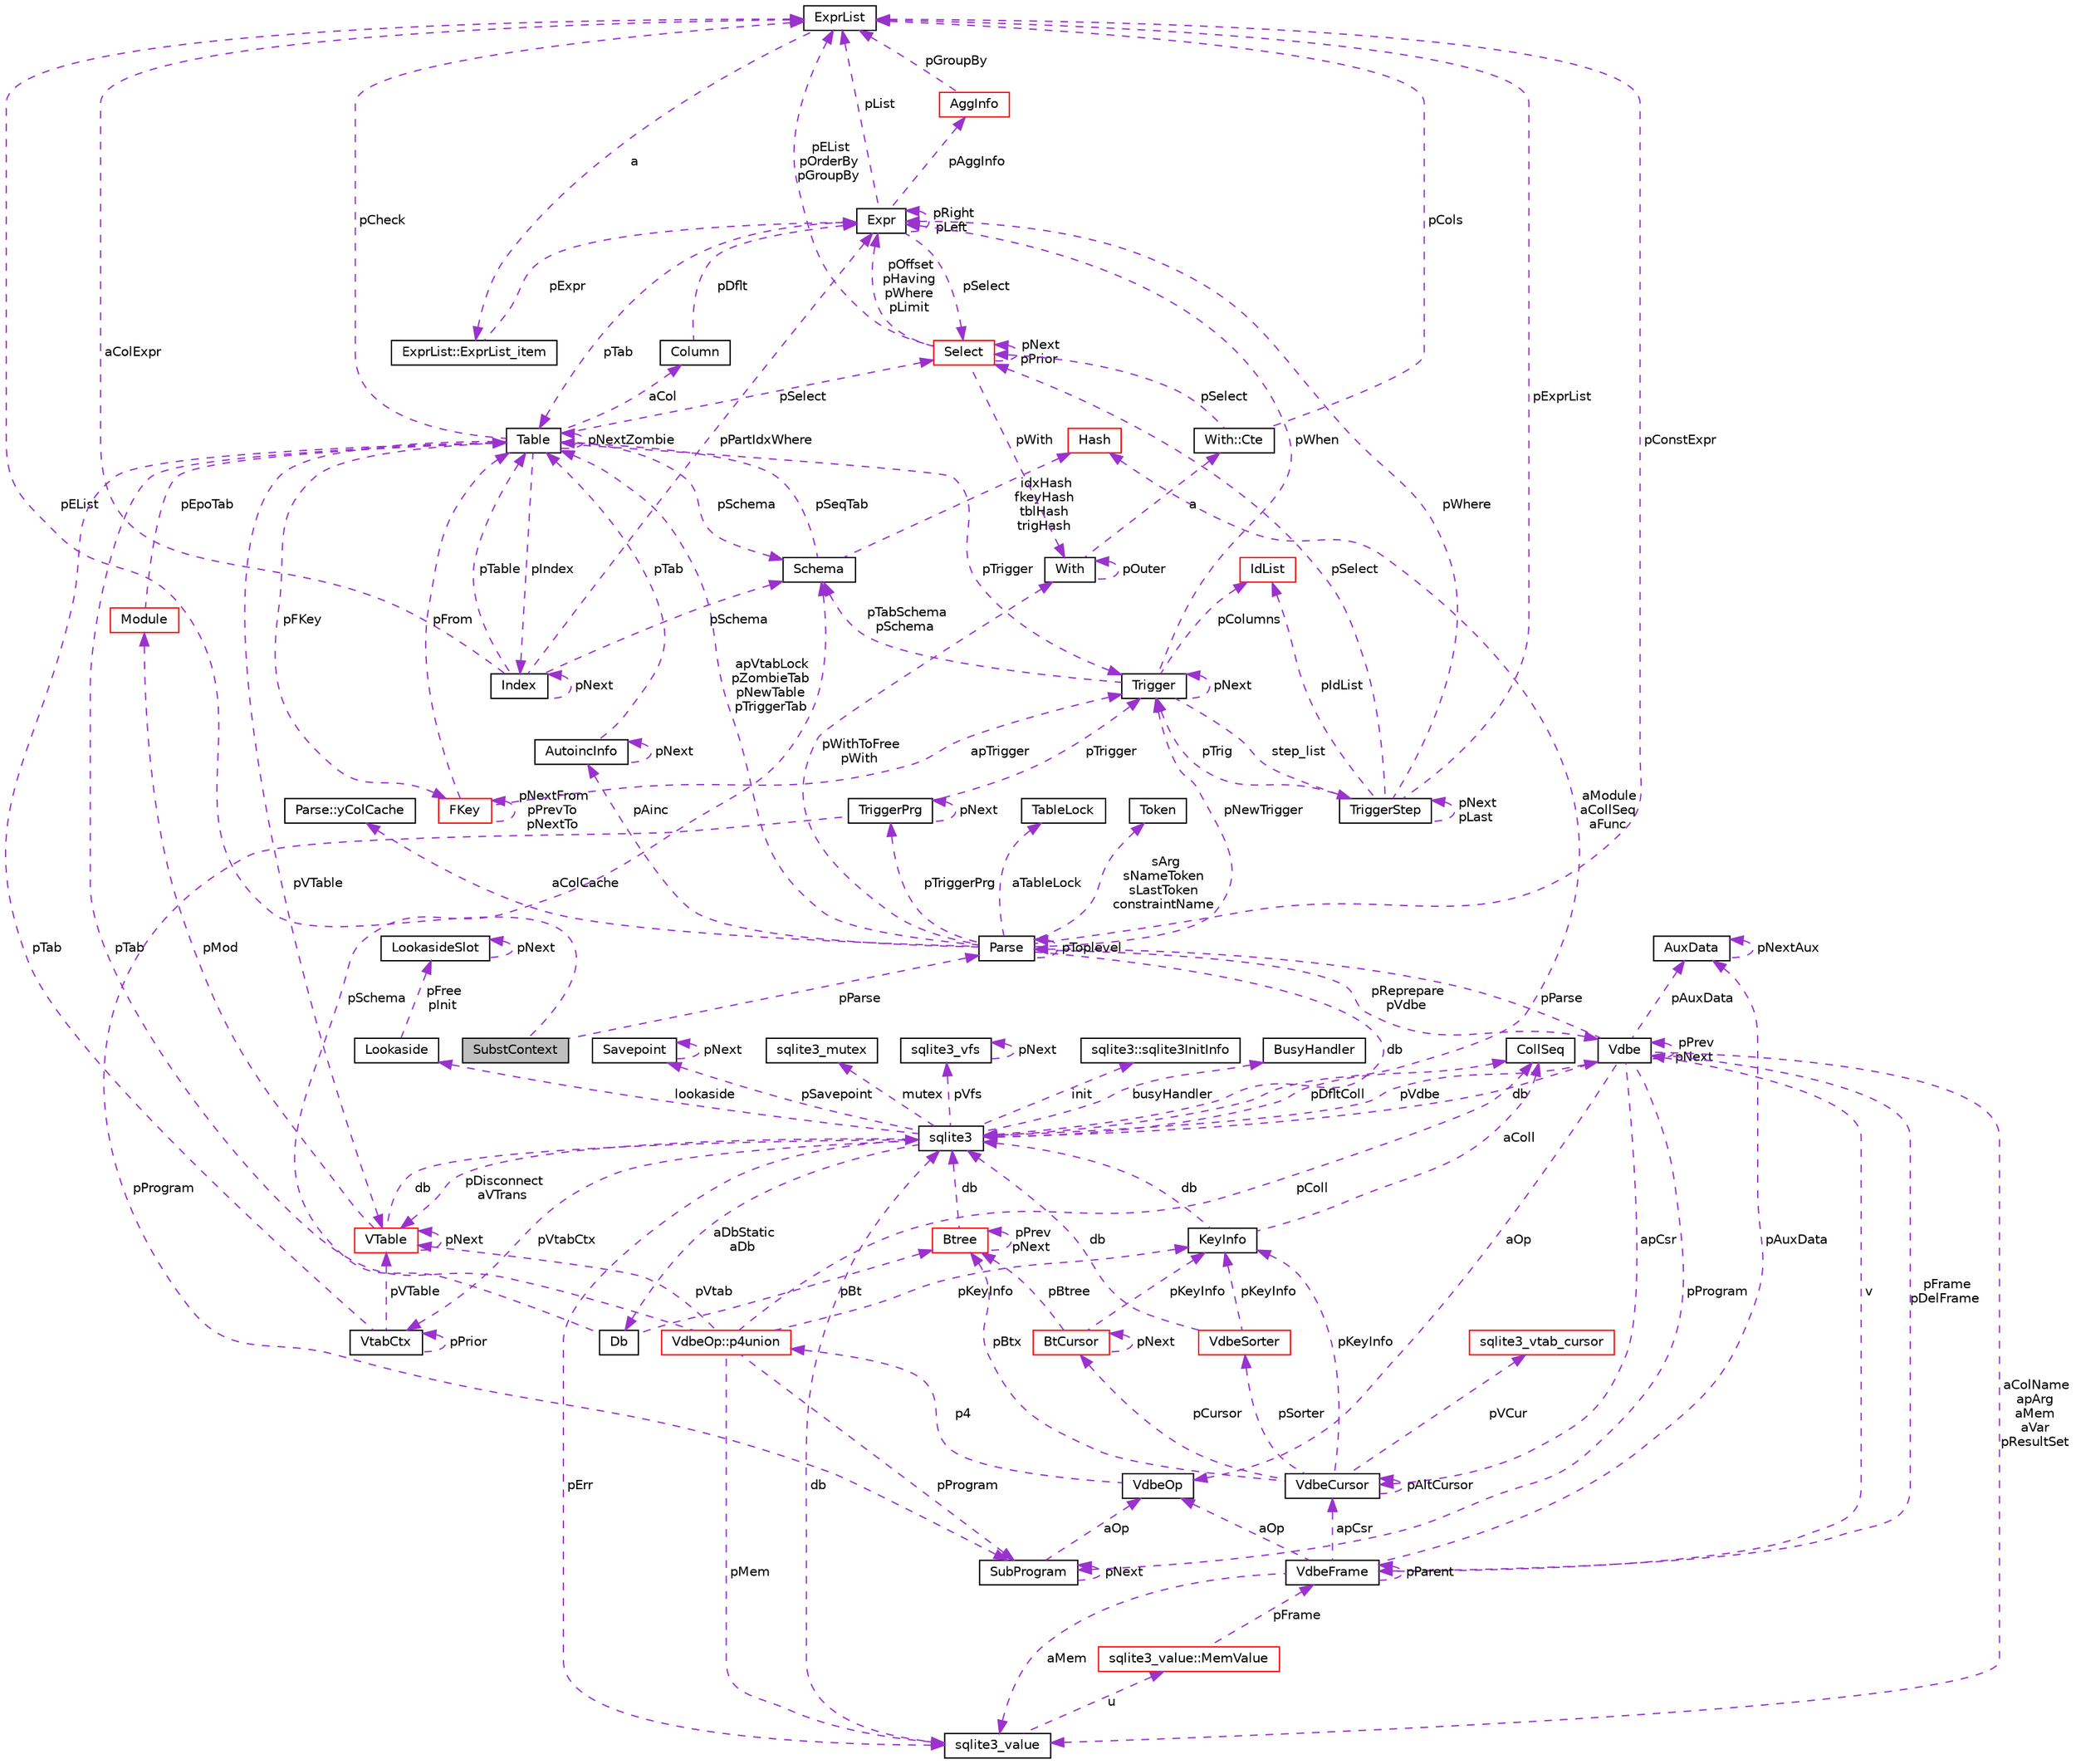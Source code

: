 digraph "SubstContext"
{
  edge [fontname="Helvetica",fontsize="10",labelfontname="Helvetica",labelfontsize="10"];
  node [fontname="Helvetica",fontsize="10",shape=record];
  Node1 [label="SubstContext",height=0.2,width=0.4,color="black", fillcolor="grey75", style="filled", fontcolor="black"];
  Node2 -> Node1 [dir="back",color="darkorchid3",fontsize="10",style="dashed",label=" pEList" ,fontname="Helvetica"];
  Node2 [label="ExprList",height=0.2,width=0.4,color="black", fillcolor="white", style="filled",URL="$structExprList.html"];
  Node3 -> Node2 [dir="back",color="darkorchid3",fontsize="10",style="dashed",label=" a" ,fontname="Helvetica"];
  Node3 [label="ExprList::ExprList_item",height=0.2,width=0.4,color="black", fillcolor="white", style="filled",URL="$structExprList_1_1ExprList__item.html"];
  Node4 -> Node3 [dir="back",color="darkorchid3",fontsize="10",style="dashed",label=" pExpr" ,fontname="Helvetica"];
  Node4 [label="Expr",height=0.2,width=0.4,color="black", fillcolor="white", style="filled",URL="$structExpr.html"];
  Node5 -> Node4 [dir="back",color="darkorchid3",fontsize="10",style="dashed",label=" pAggInfo" ,fontname="Helvetica"];
  Node5 [label="AggInfo",height=0.2,width=0.4,color="red", fillcolor="white", style="filled",URL="$structAggInfo.html"];
  Node2 -> Node5 [dir="back",color="darkorchid3",fontsize="10",style="dashed",label=" pGroupBy" ,fontname="Helvetica"];
  Node4 -> Node4 [dir="back",color="darkorchid3",fontsize="10",style="dashed",label=" pRight\npLeft" ,fontname="Helvetica"];
  Node6 -> Node4 [dir="back",color="darkorchid3",fontsize="10",style="dashed",label=" pTab" ,fontname="Helvetica"];
  Node6 [label="Table",height=0.2,width=0.4,color="black", fillcolor="white", style="filled",URL="$structTable.html"];
  Node7 -> Node6 [dir="back",color="darkorchid3",fontsize="10",style="dashed",label=" pSchema" ,fontname="Helvetica"];
  Node7 [label="Schema",height=0.2,width=0.4,color="black", fillcolor="white", style="filled",URL="$structSchema.html"];
  Node6 -> Node7 [dir="back",color="darkorchid3",fontsize="10",style="dashed",label=" pSeqTab" ,fontname="Helvetica"];
  Node8 -> Node7 [dir="back",color="darkorchid3",fontsize="10",style="dashed",label=" idxHash\nfkeyHash\ntblHash\ntrigHash" ,fontname="Helvetica"];
  Node8 [label="Hash",height=0.2,width=0.4,color="red", fillcolor="white", style="filled",URL="$structHash.html"];
  Node9 -> Node6 [dir="back",color="darkorchid3",fontsize="10",style="dashed",label=" aCol" ,fontname="Helvetica"];
  Node9 [label="Column",height=0.2,width=0.4,color="black", fillcolor="white", style="filled",URL="$structColumn.html"];
  Node4 -> Node9 [dir="back",color="darkorchid3",fontsize="10",style="dashed",label=" pDflt" ,fontname="Helvetica"];
  Node10 -> Node6 [dir="back",color="darkorchid3",fontsize="10",style="dashed",label=" pFKey" ,fontname="Helvetica"];
  Node10 [label="FKey",height=0.2,width=0.4,color="red", fillcolor="white", style="filled",URL="$structFKey.html"];
  Node10 -> Node10 [dir="back",color="darkorchid3",fontsize="10",style="dashed",label=" pNextFrom\npPrevTo\npNextTo" ,fontname="Helvetica"];
  Node6 -> Node10 [dir="back",color="darkorchid3",fontsize="10",style="dashed",label=" pFrom" ,fontname="Helvetica"];
  Node11 -> Node10 [dir="back",color="darkorchid3",fontsize="10",style="dashed",label=" apTrigger" ,fontname="Helvetica"];
  Node11 [label="Trigger",height=0.2,width=0.4,color="black", fillcolor="white", style="filled",URL="$structTrigger.html"];
  Node12 -> Node11 [dir="back",color="darkorchid3",fontsize="10",style="dashed",label=" step_list" ,fontname="Helvetica"];
  Node12 [label="TriggerStep",height=0.2,width=0.4,color="black", fillcolor="white", style="filled",URL="$structTriggerStep.html"];
  Node12 -> Node12 [dir="back",color="darkorchid3",fontsize="10",style="dashed",label=" pNext\npLast" ,fontname="Helvetica"];
  Node4 -> Node12 [dir="back",color="darkorchid3",fontsize="10",style="dashed",label=" pWhere" ,fontname="Helvetica"];
  Node13 -> Node12 [dir="back",color="darkorchid3",fontsize="10",style="dashed",label=" pIdList" ,fontname="Helvetica"];
  Node13 [label="IdList",height=0.2,width=0.4,color="red", fillcolor="white", style="filled",URL="$structIdList.html"];
  Node14 -> Node12 [dir="back",color="darkorchid3",fontsize="10",style="dashed",label=" pSelect" ,fontname="Helvetica"];
  Node14 [label="Select",height=0.2,width=0.4,color="red", fillcolor="white", style="filled",URL="$structSelect.html"];
  Node4 -> Node14 [dir="back",color="darkorchid3",fontsize="10",style="dashed",label=" pOffset\npHaving\npWhere\npLimit" ,fontname="Helvetica"];
  Node15 -> Node14 [dir="back",color="darkorchid3",fontsize="10",style="dashed",label=" pWith" ,fontname="Helvetica"];
  Node15 [label="With",height=0.2,width=0.4,color="black", fillcolor="white", style="filled",URL="$structWith.html"];
  Node16 -> Node15 [dir="back",color="darkorchid3",fontsize="10",style="dashed",label=" a" ,fontname="Helvetica"];
  Node16 [label="With::Cte",height=0.2,width=0.4,color="black", fillcolor="white", style="filled",URL="$structWith_1_1Cte.html"];
  Node14 -> Node16 [dir="back",color="darkorchid3",fontsize="10",style="dashed",label=" pSelect" ,fontname="Helvetica"];
  Node2 -> Node16 [dir="back",color="darkorchid3",fontsize="10",style="dashed",label=" pCols" ,fontname="Helvetica"];
  Node15 -> Node15 [dir="back",color="darkorchid3",fontsize="10",style="dashed",label=" pOuter" ,fontname="Helvetica"];
  Node14 -> Node14 [dir="back",color="darkorchid3",fontsize="10",style="dashed",label=" pNext\npPrior" ,fontname="Helvetica"];
  Node2 -> Node14 [dir="back",color="darkorchid3",fontsize="10",style="dashed",label=" pEList\npOrderBy\npGroupBy" ,fontname="Helvetica"];
  Node11 -> Node12 [dir="back",color="darkorchid3",fontsize="10",style="dashed",label=" pTrig" ,fontname="Helvetica"];
  Node2 -> Node12 [dir="back",color="darkorchid3",fontsize="10",style="dashed",label=" pExprList" ,fontname="Helvetica"];
  Node7 -> Node11 [dir="back",color="darkorchid3",fontsize="10",style="dashed",label=" pTabSchema\npSchema" ,fontname="Helvetica"];
  Node4 -> Node11 [dir="back",color="darkorchid3",fontsize="10",style="dashed",label=" pWhen" ,fontname="Helvetica"];
  Node13 -> Node11 [dir="back",color="darkorchid3",fontsize="10",style="dashed",label=" pColumns" ,fontname="Helvetica"];
  Node11 -> Node11 [dir="back",color="darkorchid3",fontsize="10",style="dashed",label=" pNext" ,fontname="Helvetica"];
  Node17 -> Node6 [dir="back",color="darkorchid3",fontsize="10",style="dashed",label=" pVTable" ,fontname="Helvetica"];
  Node17 [label="VTable",height=0.2,width=0.4,color="red", fillcolor="white", style="filled",URL="$structVTable.html"];
  Node18 -> Node17 [dir="back",color="darkorchid3",fontsize="10",style="dashed",label=" db" ,fontname="Helvetica"];
  Node18 [label="sqlite3",height=0.2,width=0.4,color="black", fillcolor="white", style="filled",URL="$structsqlite3.html"];
  Node19 -> Node18 [dir="back",color="darkorchid3",fontsize="10",style="dashed",label=" pVdbe" ,fontname="Helvetica"];
  Node19 [label="Vdbe",height=0.2,width=0.4,color="black", fillcolor="white", style="filled",URL="$structVdbe.html"];
  Node19 -> Node19 [dir="back",color="darkorchid3",fontsize="10",style="dashed",label=" pPrev\npNext" ,fontname="Helvetica"];
  Node18 -> Node19 [dir="back",color="darkorchid3",fontsize="10",style="dashed",label=" db" ,fontname="Helvetica"];
  Node20 -> Node19 [dir="back",color="darkorchid3",fontsize="10",style="dashed",label=" aColName\napArg\naMem\naVar\npResultSet" ,fontname="Helvetica"];
  Node20 [label="sqlite3_value",height=0.2,width=0.4,color="black", fillcolor="white", style="filled",URL="$structsqlite3__value.html"];
  Node18 -> Node20 [dir="back",color="darkorchid3",fontsize="10",style="dashed",label=" db" ,fontname="Helvetica"];
  Node21 -> Node20 [dir="back",color="darkorchid3",fontsize="10",style="dashed",label=" u" ,fontname="Helvetica"];
  Node21 [label="sqlite3_value::MemValue",height=0.2,width=0.4,color="red", fillcolor="white", style="filled",URL="$unionsqlite3__value_1_1MemValue.html"];
  Node22 -> Node21 [dir="back",color="darkorchid3",fontsize="10",style="dashed",label=" pFrame" ,fontname="Helvetica"];
  Node22 [label="VdbeFrame",height=0.2,width=0.4,color="black", fillcolor="white", style="filled",URL="$structVdbeFrame.html"];
  Node19 -> Node22 [dir="back",color="darkorchid3",fontsize="10",style="dashed",label=" v" ,fontname="Helvetica"];
  Node20 -> Node22 [dir="back",color="darkorchid3",fontsize="10",style="dashed",label=" aMem" ,fontname="Helvetica"];
  Node22 -> Node22 [dir="back",color="darkorchid3",fontsize="10",style="dashed",label=" pParent" ,fontname="Helvetica"];
  Node23 -> Node22 [dir="back",color="darkorchid3",fontsize="10",style="dashed",label=" pAuxData" ,fontname="Helvetica"];
  Node23 [label="AuxData",height=0.2,width=0.4,color="black", fillcolor="white", style="filled",URL="$structAuxData.html"];
  Node23 -> Node23 [dir="back",color="darkorchid3",fontsize="10",style="dashed",label=" pNextAux" ,fontname="Helvetica"];
  Node24 -> Node22 [dir="back",color="darkorchid3",fontsize="10",style="dashed",label=" apCsr" ,fontname="Helvetica"];
  Node24 [label="VdbeCursor",height=0.2,width=0.4,color="black", fillcolor="white", style="filled",URL="$structVdbeCursor.html"];
  Node25 -> Node24 [dir="back",color="darkorchid3",fontsize="10",style="dashed",label=" pCursor" ,fontname="Helvetica"];
  Node25 [label="BtCursor",height=0.2,width=0.4,color="red", fillcolor="white", style="filled",URL="$structBtCursor.html"];
  Node25 -> Node25 [dir="back",color="darkorchid3",fontsize="10",style="dashed",label=" pNext" ,fontname="Helvetica"];
  Node26 -> Node25 [dir="back",color="darkorchid3",fontsize="10",style="dashed",label=" pKeyInfo" ,fontname="Helvetica"];
  Node26 [label="KeyInfo",height=0.2,width=0.4,color="black", fillcolor="white", style="filled",URL="$structKeyInfo.html"];
  Node18 -> Node26 [dir="back",color="darkorchid3",fontsize="10",style="dashed",label=" db" ,fontname="Helvetica"];
  Node27 -> Node26 [dir="back",color="darkorchid3",fontsize="10",style="dashed",label=" aColl" ,fontname="Helvetica"];
  Node27 [label="CollSeq",height=0.2,width=0.4,color="black", fillcolor="white", style="filled",URL="$structCollSeq.html"];
  Node28 -> Node25 [dir="back",color="darkorchid3",fontsize="10",style="dashed",label=" pBtree" ,fontname="Helvetica"];
  Node28 [label="Btree",height=0.2,width=0.4,color="red", fillcolor="white", style="filled",URL="$structBtree.html"];
  Node18 -> Node28 [dir="back",color="darkorchid3",fontsize="10",style="dashed",label=" db" ,fontname="Helvetica"];
  Node28 -> Node28 [dir="back",color="darkorchid3",fontsize="10",style="dashed",label=" pPrev\npNext" ,fontname="Helvetica"];
  Node29 -> Node24 [dir="back",color="darkorchid3",fontsize="10",style="dashed",label=" pVCur" ,fontname="Helvetica"];
  Node29 [label="sqlite3_vtab_cursor",height=0.2,width=0.4,color="red", fillcolor="white", style="filled",URL="$structsqlite3__vtab__cursor.html"];
  Node24 -> Node24 [dir="back",color="darkorchid3",fontsize="10",style="dashed",label=" pAltCursor" ,fontname="Helvetica"];
  Node26 -> Node24 [dir="back",color="darkorchid3",fontsize="10",style="dashed",label=" pKeyInfo" ,fontname="Helvetica"];
  Node30 -> Node24 [dir="back",color="darkorchid3",fontsize="10",style="dashed",label=" pSorter" ,fontname="Helvetica"];
  Node30 [label="VdbeSorter",height=0.2,width=0.4,color="red", fillcolor="white", style="filled",URL="$structVdbeSorter.html"];
  Node18 -> Node30 [dir="back",color="darkorchid3",fontsize="10",style="dashed",label=" db" ,fontname="Helvetica"];
  Node26 -> Node30 [dir="back",color="darkorchid3",fontsize="10",style="dashed",label=" pKeyInfo" ,fontname="Helvetica"];
  Node28 -> Node24 [dir="back",color="darkorchid3",fontsize="10",style="dashed",label=" pBtx" ,fontname="Helvetica"];
  Node31 -> Node22 [dir="back",color="darkorchid3",fontsize="10",style="dashed",label=" aOp" ,fontname="Helvetica"];
  Node31 [label="VdbeOp",height=0.2,width=0.4,color="black", fillcolor="white", style="filled",URL="$structVdbeOp.html"];
  Node32 -> Node31 [dir="back",color="darkorchid3",fontsize="10",style="dashed",label=" p4" ,fontname="Helvetica"];
  Node32 [label="VdbeOp::p4union",height=0.2,width=0.4,color="red", fillcolor="white", style="filled",URL="$unionVdbeOp_1_1p4union.html"];
  Node20 -> Node32 [dir="back",color="darkorchid3",fontsize="10",style="dashed",label=" pMem" ,fontname="Helvetica"];
  Node27 -> Node32 [dir="back",color="darkorchid3",fontsize="10",style="dashed",label=" pColl" ,fontname="Helvetica"];
  Node17 -> Node32 [dir="back",color="darkorchid3",fontsize="10",style="dashed",label=" pVtab" ,fontname="Helvetica"];
  Node6 -> Node32 [dir="back",color="darkorchid3",fontsize="10",style="dashed",label=" pTab" ,fontname="Helvetica"];
  Node33 -> Node32 [dir="back",color="darkorchid3",fontsize="10",style="dashed",label=" pProgram" ,fontname="Helvetica"];
  Node33 [label="SubProgram",height=0.2,width=0.4,color="black", fillcolor="white", style="filled",URL="$structSubProgram.html"];
  Node33 -> Node33 [dir="back",color="darkorchid3",fontsize="10",style="dashed",label=" pNext" ,fontname="Helvetica"];
  Node31 -> Node33 [dir="back",color="darkorchid3",fontsize="10",style="dashed",label=" aOp" ,fontname="Helvetica"];
  Node26 -> Node32 [dir="back",color="darkorchid3",fontsize="10",style="dashed",label=" pKeyInfo" ,fontname="Helvetica"];
  Node22 -> Node19 [dir="back",color="darkorchid3",fontsize="10",style="dashed",label=" pFrame\npDelFrame" ,fontname="Helvetica"];
  Node23 -> Node19 [dir="back",color="darkorchid3",fontsize="10",style="dashed",label=" pAuxData" ,fontname="Helvetica"];
  Node33 -> Node19 [dir="back",color="darkorchid3",fontsize="10",style="dashed",label=" pProgram" ,fontname="Helvetica"];
  Node24 -> Node19 [dir="back",color="darkorchid3",fontsize="10",style="dashed",label=" apCsr" ,fontname="Helvetica"];
  Node34 -> Node19 [dir="back",color="darkorchid3",fontsize="10",style="dashed",label=" pParse" ,fontname="Helvetica"];
  Node34 [label="Parse",height=0.2,width=0.4,color="black", fillcolor="white", style="filled",URL="$structParse.html"];
  Node19 -> Node34 [dir="back",color="darkorchid3",fontsize="10",style="dashed",label=" pReprepare\npVdbe" ,fontname="Helvetica"];
  Node18 -> Node34 [dir="back",color="darkorchid3",fontsize="10",style="dashed",label=" db" ,fontname="Helvetica"];
  Node35 -> Node34 [dir="back",color="darkorchid3",fontsize="10",style="dashed",label=" aTableLock" ,fontname="Helvetica"];
  Node35 [label="TableLock",height=0.2,width=0.4,color="black", fillcolor="white", style="filled",URL="$structTableLock.html"];
  Node36 -> Node34 [dir="back",color="darkorchid3",fontsize="10",style="dashed",label=" sArg\nsNameToken\nsLastToken\nconstraintName" ,fontname="Helvetica"];
  Node36 [label="Token",height=0.2,width=0.4,color="black", fillcolor="white", style="filled",URL="$structToken.html"];
  Node15 -> Node34 [dir="back",color="darkorchid3",fontsize="10",style="dashed",label=" pWithToFree\npWith" ,fontname="Helvetica"];
  Node37 -> Node34 [dir="back",color="darkorchid3",fontsize="10",style="dashed",label=" aColCache" ,fontname="Helvetica"];
  Node37 [label="Parse::yColCache",height=0.2,width=0.4,color="black", fillcolor="white", style="filled",URL="$structParse_1_1yColCache.html"];
  Node6 -> Node34 [dir="back",color="darkorchid3",fontsize="10",style="dashed",label=" apVtabLock\npZombieTab\npNewTable\npTriggerTab" ,fontname="Helvetica"];
  Node11 -> Node34 [dir="back",color="darkorchid3",fontsize="10",style="dashed",label=" pNewTrigger" ,fontname="Helvetica"];
  Node38 -> Node34 [dir="back",color="darkorchid3",fontsize="10",style="dashed",label=" pTriggerPrg" ,fontname="Helvetica"];
  Node38 [label="TriggerPrg",height=0.2,width=0.4,color="black", fillcolor="white", style="filled",URL="$structTriggerPrg.html"];
  Node33 -> Node38 [dir="back",color="darkorchid3",fontsize="10",style="dashed",label=" pProgram" ,fontname="Helvetica"];
  Node11 -> Node38 [dir="back",color="darkorchid3",fontsize="10",style="dashed",label=" pTrigger" ,fontname="Helvetica"];
  Node38 -> Node38 [dir="back",color="darkorchid3",fontsize="10",style="dashed",label=" pNext" ,fontname="Helvetica"];
  Node39 -> Node34 [dir="back",color="darkorchid3",fontsize="10",style="dashed",label=" pAinc" ,fontname="Helvetica"];
  Node39 [label="AutoincInfo",height=0.2,width=0.4,color="black", fillcolor="white", style="filled",URL="$structAutoincInfo.html"];
  Node6 -> Node39 [dir="back",color="darkorchid3",fontsize="10",style="dashed",label=" pTab" ,fontname="Helvetica"];
  Node39 -> Node39 [dir="back",color="darkorchid3",fontsize="10",style="dashed",label=" pNext" ,fontname="Helvetica"];
  Node2 -> Node34 [dir="back",color="darkorchid3",fontsize="10",style="dashed",label=" pConstExpr" ,fontname="Helvetica"];
  Node34 -> Node34 [dir="back",color="darkorchid3",fontsize="10",style="dashed",label=" pToplevel" ,fontname="Helvetica"];
  Node31 -> Node19 [dir="back",color="darkorchid3",fontsize="10",style="dashed",label=" aOp" ,fontname="Helvetica"];
  Node40 -> Node18 [dir="back",color="darkorchid3",fontsize="10",style="dashed",label=" pSavepoint" ,fontname="Helvetica"];
  Node40 [label="Savepoint",height=0.2,width=0.4,color="black", fillcolor="white", style="filled",URL="$structSavepoint.html"];
  Node40 -> Node40 [dir="back",color="darkorchid3",fontsize="10",style="dashed",label=" pNext" ,fontname="Helvetica"];
  Node41 -> Node18 [dir="back",color="darkorchid3",fontsize="10",style="dashed",label=" lookaside" ,fontname="Helvetica"];
  Node41 [label="Lookaside",height=0.2,width=0.4,color="black", fillcolor="white", style="filled",URL="$structLookaside.html"];
  Node42 -> Node41 [dir="back",color="darkorchid3",fontsize="10",style="dashed",label=" pFree\npInit" ,fontname="Helvetica"];
  Node42 [label="LookasideSlot",height=0.2,width=0.4,color="black", fillcolor="white", style="filled",URL="$structLookasideSlot.html"];
  Node42 -> Node42 [dir="back",color="darkorchid3",fontsize="10",style="dashed",label=" pNext" ,fontname="Helvetica"];
  Node20 -> Node18 [dir="back",color="darkorchid3",fontsize="10",style="dashed",label=" pErr" ,fontname="Helvetica"];
  Node43 -> Node18 [dir="back",color="darkorchid3",fontsize="10",style="dashed",label=" mutex" ,fontname="Helvetica"];
  Node43 [label="sqlite3_mutex",height=0.2,width=0.4,color="black", fillcolor="white", style="filled",URL="$structsqlite3__mutex.html"];
  Node44 -> Node18 [dir="back",color="darkorchid3",fontsize="10",style="dashed",label=" pVfs" ,fontname="Helvetica"];
  Node44 [label="sqlite3_vfs",height=0.2,width=0.4,color="black", fillcolor="white", style="filled",URL="$structsqlite3__vfs.html"];
  Node44 -> Node44 [dir="back",color="darkorchid3",fontsize="10",style="dashed",label=" pNext" ,fontname="Helvetica"];
  Node45 -> Node18 [dir="back",color="darkorchid3",fontsize="10",style="dashed",label=" init" ,fontname="Helvetica"];
  Node45 [label="sqlite3::sqlite3InitInfo",height=0.2,width=0.4,color="black", fillcolor="white", style="filled",URL="$structsqlite3_1_1sqlite3InitInfo.html"];
  Node46 -> Node18 [dir="back",color="darkorchid3",fontsize="10",style="dashed",label=" busyHandler" ,fontname="Helvetica"];
  Node46 [label="BusyHandler",height=0.2,width=0.4,color="black", fillcolor="white", style="filled",URL="$structBusyHandler.html"];
  Node47 -> Node18 [dir="back",color="darkorchid3",fontsize="10",style="dashed",label=" pVtabCtx" ,fontname="Helvetica"];
  Node47 [label="VtabCtx",height=0.2,width=0.4,color="black", fillcolor="white", style="filled",URL="$structVtabCtx.html"];
  Node47 -> Node47 [dir="back",color="darkorchid3",fontsize="10",style="dashed",label=" pPrior" ,fontname="Helvetica"];
  Node17 -> Node47 [dir="back",color="darkorchid3",fontsize="10",style="dashed",label=" pVTable" ,fontname="Helvetica"];
  Node6 -> Node47 [dir="back",color="darkorchid3",fontsize="10",style="dashed",label=" pTab" ,fontname="Helvetica"];
  Node27 -> Node18 [dir="back",color="darkorchid3",fontsize="10",style="dashed",label=" pDfltColl" ,fontname="Helvetica"];
  Node17 -> Node18 [dir="back",color="darkorchid3",fontsize="10",style="dashed",label=" pDisconnect\naVTrans" ,fontname="Helvetica"];
  Node48 -> Node18 [dir="back",color="darkorchid3",fontsize="10",style="dashed",label=" aDbStatic\naDb" ,fontname="Helvetica"];
  Node48 [label="Db",height=0.2,width=0.4,color="black", fillcolor="white", style="filled",URL="$structDb.html"];
  Node7 -> Node48 [dir="back",color="darkorchid3",fontsize="10",style="dashed",label=" pSchema" ,fontname="Helvetica"];
  Node28 -> Node48 [dir="back",color="darkorchid3",fontsize="10",style="dashed",label=" pBt" ,fontname="Helvetica"];
  Node8 -> Node18 [dir="back",color="darkorchid3",fontsize="10",style="dashed",label=" aModule\naCollSeq\naFunc" ,fontname="Helvetica"];
  Node17 -> Node17 [dir="back",color="darkorchid3",fontsize="10",style="dashed",label=" pNext" ,fontname="Helvetica"];
  Node49 -> Node17 [dir="back",color="darkorchid3",fontsize="10",style="dashed",label=" pMod" ,fontname="Helvetica"];
  Node49 [label="Module",height=0.2,width=0.4,color="red", fillcolor="white", style="filled",URL="$structModule.html"];
  Node6 -> Node49 [dir="back",color="darkorchid3",fontsize="10",style="dashed",label=" pEpoTab" ,fontname="Helvetica"];
  Node6 -> Node6 [dir="back",color="darkorchid3",fontsize="10",style="dashed",label=" pNextZombie" ,fontname="Helvetica"];
  Node11 -> Node6 [dir="back",color="darkorchid3",fontsize="10",style="dashed",label=" pTrigger" ,fontname="Helvetica"];
  Node14 -> Node6 [dir="back",color="darkorchid3",fontsize="10",style="dashed",label=" pSelect" ,fontname="Helvetica"];
  Node2 -> Node6 [dir="back",color="darkorchid3",fontsize="10",style="dashed",label=" pCheck" ,fontname="Helvetica"];
  Node50 -> Node6 [dir="back",color="darkorchid3",fontsize="10",style="dashed",label=" pIndex" ,fontname="Helvetica"];
  Node50 [label="Index",height=0.2,width=0.4,color="black", fillcolor="white", style="filled",URL="$structIndex.html"];
  Node7 -> Node50 [dir="back",color="darkorchid3",fontsize="10",style="dashed",label=" pSchema" ,fontname="Helvetica"];
  Node4 -> Node50 [dir="back",color="darkorchid3",fontsize="10",style="dashed",label=" pPartIdxWhere" ,fontname="Helvetica"];
  Node6 -> Node50 [dir="back",color="darkorchid3",fontsize="10",style="dashed",label=" pTable" ,fontname="Helvetica"];
  Node2 -> Node50 [dir="back",color="darkorchid3",fontsize="10",style="dashed",label=" aColExpr" ,fontname="Helvetica"];
  Node50 -> Node50 [dir="back",color="darkorchid3",fontsize="10",style="dashed",label=" pNext" ,fontname="Helvetica"];
  Node14 -> Node4 [dir="back",color="darkorchid3",fontsize="10",style="dashed",label=" pSelect" ,fontname="Helvetica"];
  Node2 -> Node4 [dir="back",color="darkorchid3",fontsize="10",style="dashed",label=" pList" ,fontname="Helvetica"];
  Node34 -> Node1 [dir="back",color="darkorchid3",fontsize="10",style="dashed",label=" pParse" ,fontname="Helvetica"];
}
